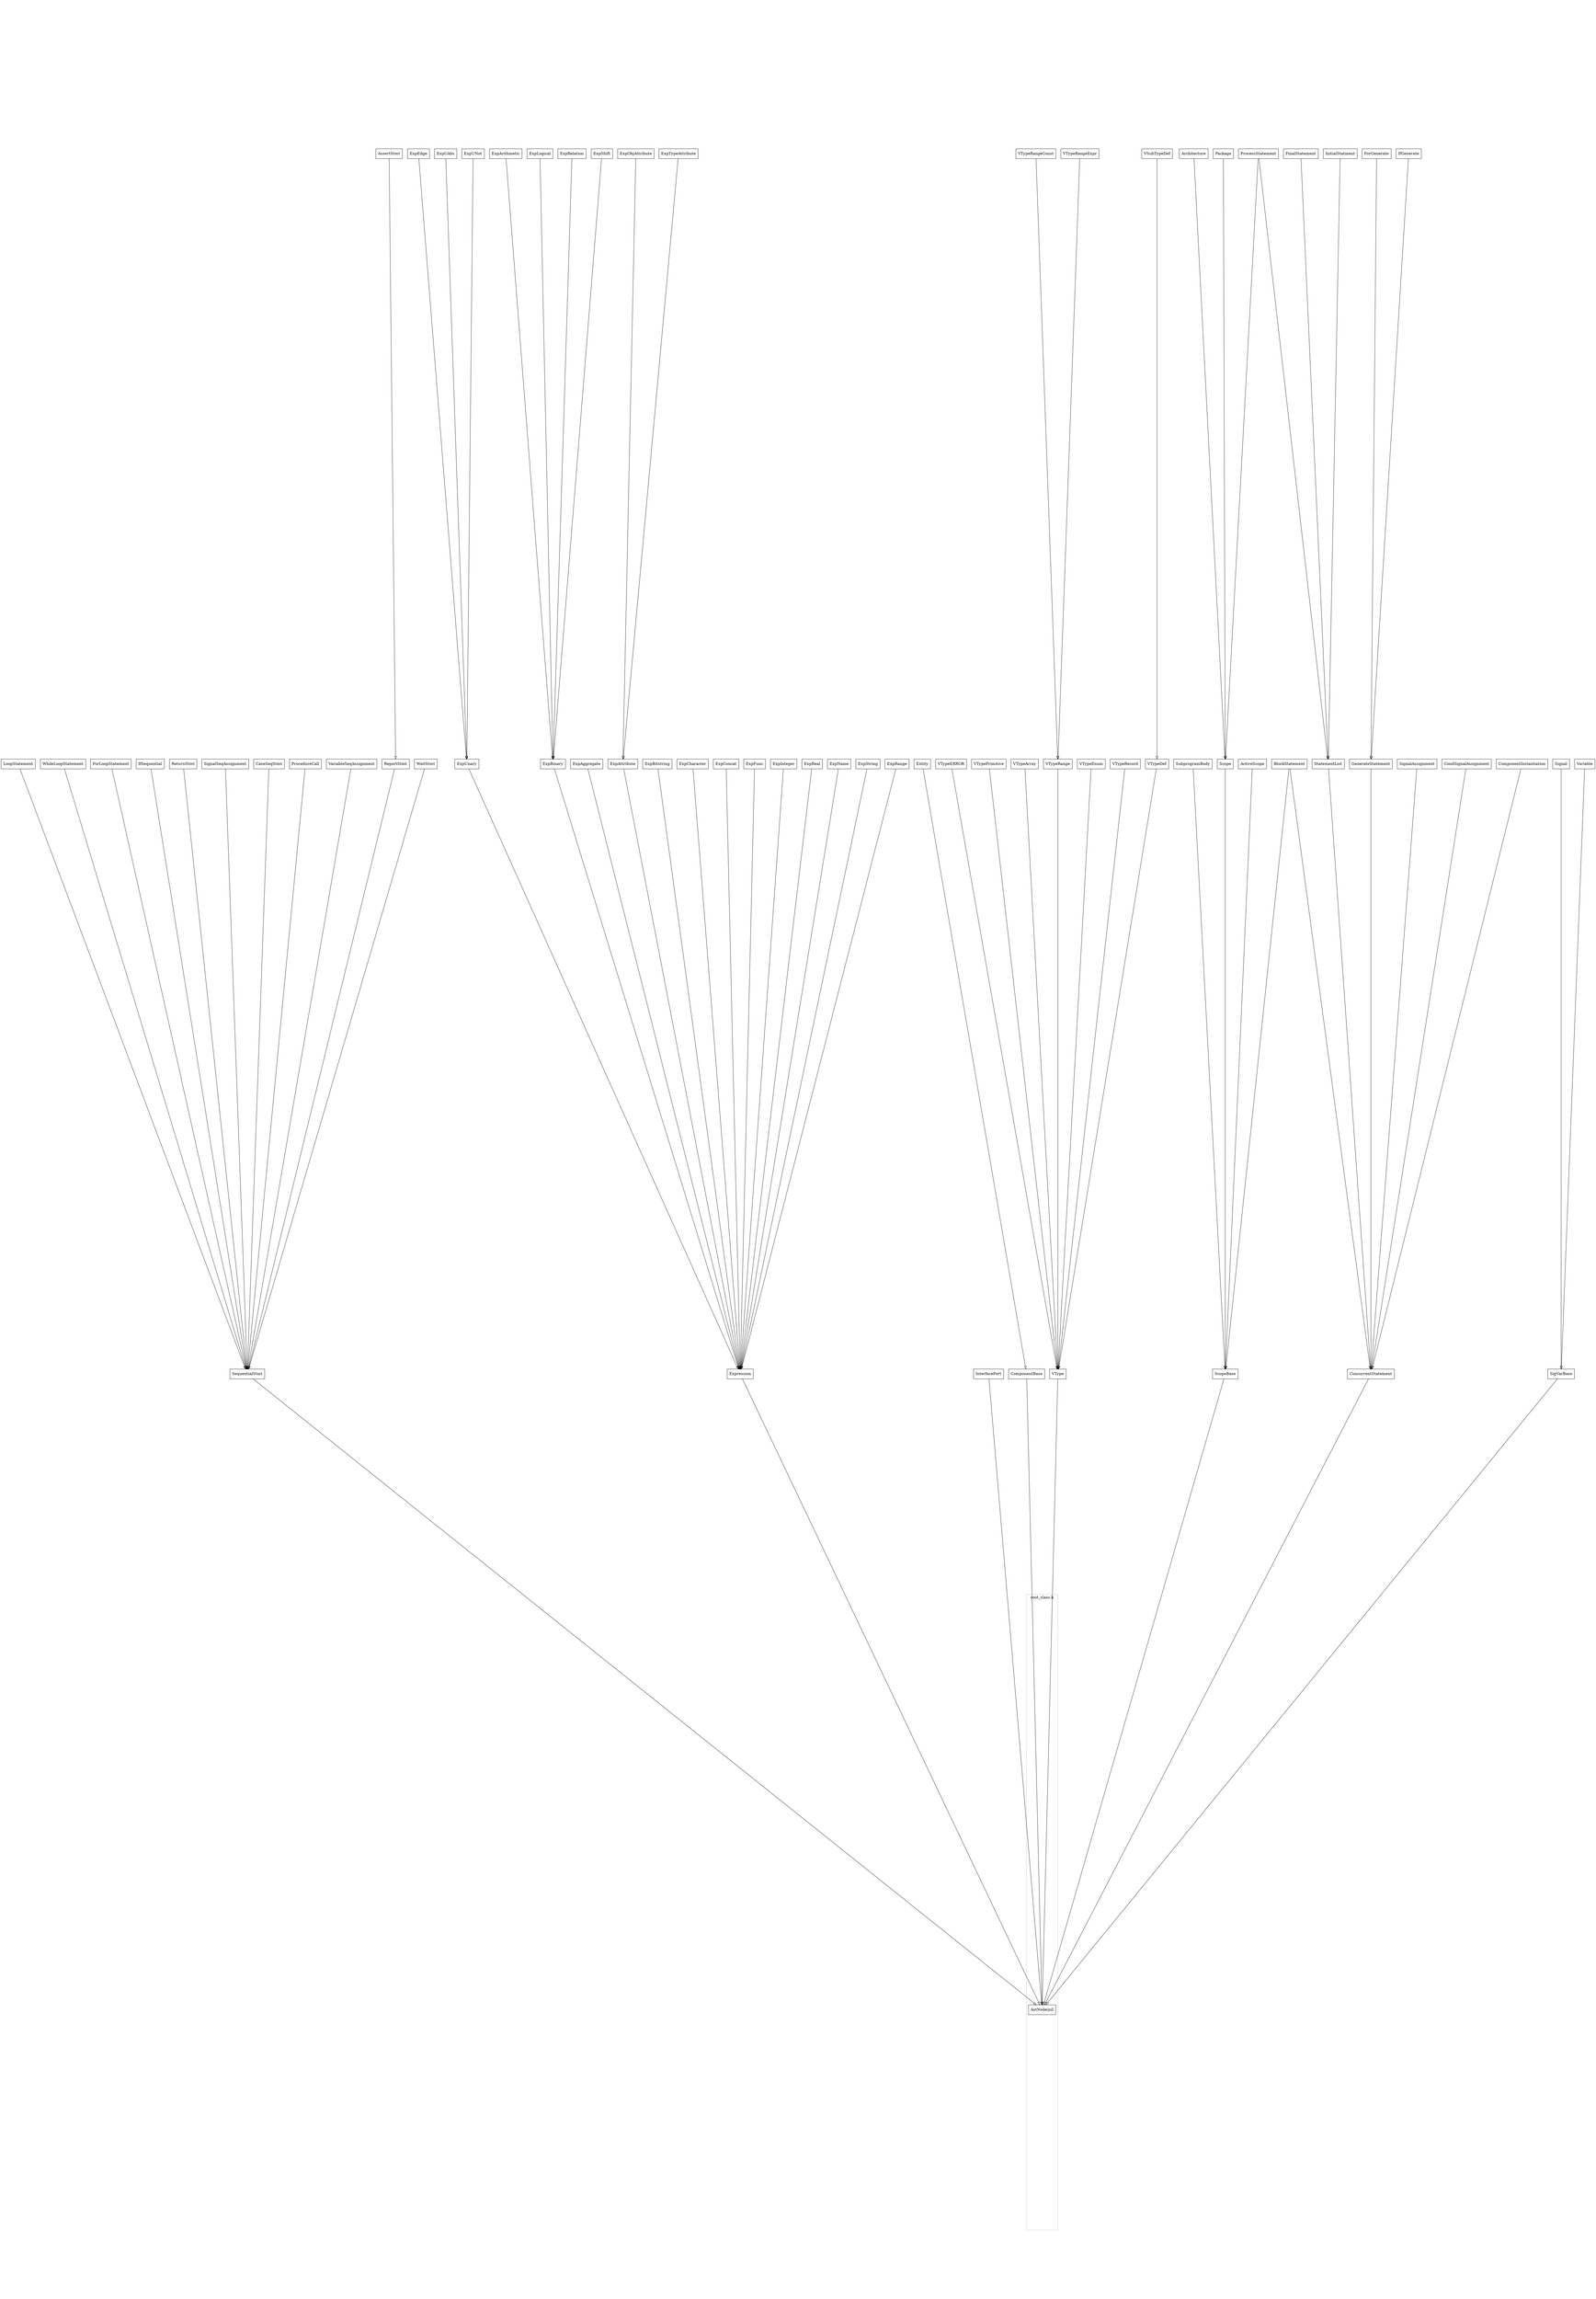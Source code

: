 digraph classHierarchy {
    node [shape=box];
    edge [arrowhead=empty];
    graph [ratio=1.44, 
        root="AstNode", 
        overlap=false,
        splines=true];

    subgraph cluster_root {
        graph [color=grey, label="root_class.h"];

        AstNode [label="AstNode|nil"];
    }

    SequentialStmt [label="SequentialStmt"];
    LoopStatement [label="LoopStatement"];
    WhileLoopStatement [label="WhileLoopStatement"];
    ForLoopStatement [label="ForLoopStatement"];
    IfSequential [label="IfSequential"];
    ReturnStmt [label="ReturnStmt"];
    SignalSeqAssignment [label="SignalSeqAssignment"];
    CaseSeqStmt [label="CaseSeqStmt"];
    ProcedureCall [label="ProcedureCall"];
    VariableSeqAssignment [label="VariableSeqAssignment"];
    ReportStmt [label="ReportStmt"];
    AssertStmt [label="AssertStmt"];
    WaitStmt [label="WaitStmt"];

    Expression [label="Expression"];
    ExpUnary [label="ExpUnary"];
    ExpBinary [label="ExpBinary"];
    ExpAggregate [label="ExpAggregate"];
    ExpAttribute [label="ExpAttribute"];
    ExpBitstring [label="ExpBitstring"];
    ExpCharacter [label="ExpCharacter"];
    ExpConcat [label="ExpConcat"];
    ExpFunc [label="ExpFunc"];
    ExpInteger [label="ExpInteger"];
    ExpReal [label="ExpReal"];
    ExpName [label="ExpName"];
    ExpString [label="ExpString"];
    ExpRange [label="ExpRange"];
    ExpEdge [label="ExpEdge"];
    ExpUAbs [label="ExpUAbs"];
    ExpUNot [label="ExpUNot"];
    ExpArithmetic [label="ExpArithmetic"];

    ExpLogical [label="ExpLogical"];
    ExpRelation [label="ExpRelation"];
    ExpShift [label="ExpShift"];

    ExpObjAttribute [label="ExpObjAttribute"];
    ExpTypeAttribute [label="ExpTypeAttribute"];

    InterfacePort [label="InterfacePort"];
    ComponentBase [label="ComponentBase"];
    Entity [label="Entity"];
    VType [label="VType"];
    VTypeERROR [label="VTypeERROR"];
    VTypePrimitive [label="VTypePrimitive"];
    VTypeArray [label="VTypeArray"];
    VTypeRange [label="VTypeRange"];
    VTypeRangeConst [label="VTypeRangeConst"];
    VTypeRangeExpr [label="VTypeRangeExpr"];
    VTypeEnum [label="VTypeEnum"];
    VTypeRecord [label="VTypeRecord"];
    VTypeDef [label="VTypeDef"];
    VSubTypeDef [label="VSubTypeDef"];
    ScopeBase [label="ScopeBase"];
    SubprogramBody [label="SubprogramBody"];
    Scope [label="Scope"];
    Architecture [label="Architecture"];
    ProcessStatement [label="ProcessStatement"];
    Package [label="Package"];
    ActiveScope [label="ActiveScope"];
    BlockStatement [label="BlockStatement"];
    SigVarBase [label="SigVarBase"];
    Signal [label="Signal"];
    Variable [label="Variable"];
    Statement [label="ConcurrentStatement"];
    GenerateStatement [label="GenerateStatement"];
    ForGenerate [label="ForGenerate"];
    IfGenerate [label="IfGenerate"];
    SignalAssignment [label="SignalAssignment"];
    CondSignalAssignment [label="CondSignalAssignment"];
    ComponentInstantiation [label="ComponentInstantiation"];
    StatementList [label="StatementList"];
    FinalStatement [label="FinalStatement"];
    ProcessStatement [label="ProcessStatement"];
    BlockStatement [label="BlockStatement"];

    WhileLoopStatement -> SequentialStmt;
    ForLoopStatement -> SequentialStmt;

    ExpUnary -> Expression;
    ExpEdge -> ExpUnary;
    ExpUAbs -> ExpUnary;
    ExpUNot -> ExpUnary;
    ExpBinary -> Expression;
    ExpArithmetic -> ExpBinary;
    ExpRange -> Expression;
    ExpLogical -> ExpBinary;
    ExpRelation -> ExpBinary;
    ExpShift -> ExpBinary;
    ExpAggregate -> Expression;
    ExpAttribute -> Expression;
    ExpObjAttribute -> ExpAttribute;
    ExpTypeAttribute -> ExpAttribute;
    ExpBitstring -> Expression;
    ExpCharacter -> Expression;
    ExpConcat -> Expression;
    ExpFunc -> Expression;
    ExpInteger -> Expression;
    ExpReal -> Expression;
    ExpName -> Expression;
    ExpString -> Expression;

    SequentialStmt -> AstNode;
    Expression -> AstNode;

    LoopStatement -> SequentialStmt;
    IfSequential -> SequentialStmt;
    ReturnStmt -> SequentialStmt;
    SignalSeqAssignment -> SequentialStmt;
    CaseSeqStmt -> SequentialStmt;
    ProcedureCall -> SequentialStmt;
    VariableSeqAssignment -> SequentialStmt;
    ReportStmt -> SequentialStmt;
    AssertStmt -> ReportStmt;
    WaitStmt -> SequentialStmt;

    InterfacePort -> AstNode;
    ComponentBase -> AstNode;
    Entity -> ComponentBase;

    VType -> AstNode;
    VTypeERROR -> VType;
    VTypePrimitive -> VType;
    VTypeArray -> VType;
    VTypeRange -> VType;
    VTypeRangeConst -> VTypeRange;
    VTypeRangeExpr -> VTypeRange;
    VTypeEnum -> VType;
    VTypeRecord -> VType;
    VTypeDef -> VType;
    VSubTypeDef -> VTypeDef;

    ScopeBase -> AstNode;
    SubprogramBody -> ScopeBase;
    Scope -> ScopeBase;
    Architecture -> Scope;
    ProcessStatement -> Scope;
    Package -> Scope;
    ActiveScope -> ScopeBase;
    BlockStatement -> ScopeBase;

    SigVarBase -> AstNode;
    Signal -> SigVarBase;
    Variable -> SigVarBase;

    Statement -> AstNode;
    GenerateStatement -> Statement;
    ForGenerate -> GenerateStatement;
    IfGenerate -> GenerateStatement;
    SignalAssignment -> Statement;
    CondSignalAssignment -> Statement;
    ComponentInstantiation -> Statement;
    StatementList -> Statement;
    BlockStatement -> Statement;
    InitialStatment -> StatementList;
    FinalStatement -> StatementList;
    ProcessStatement -> StatementList;

}
